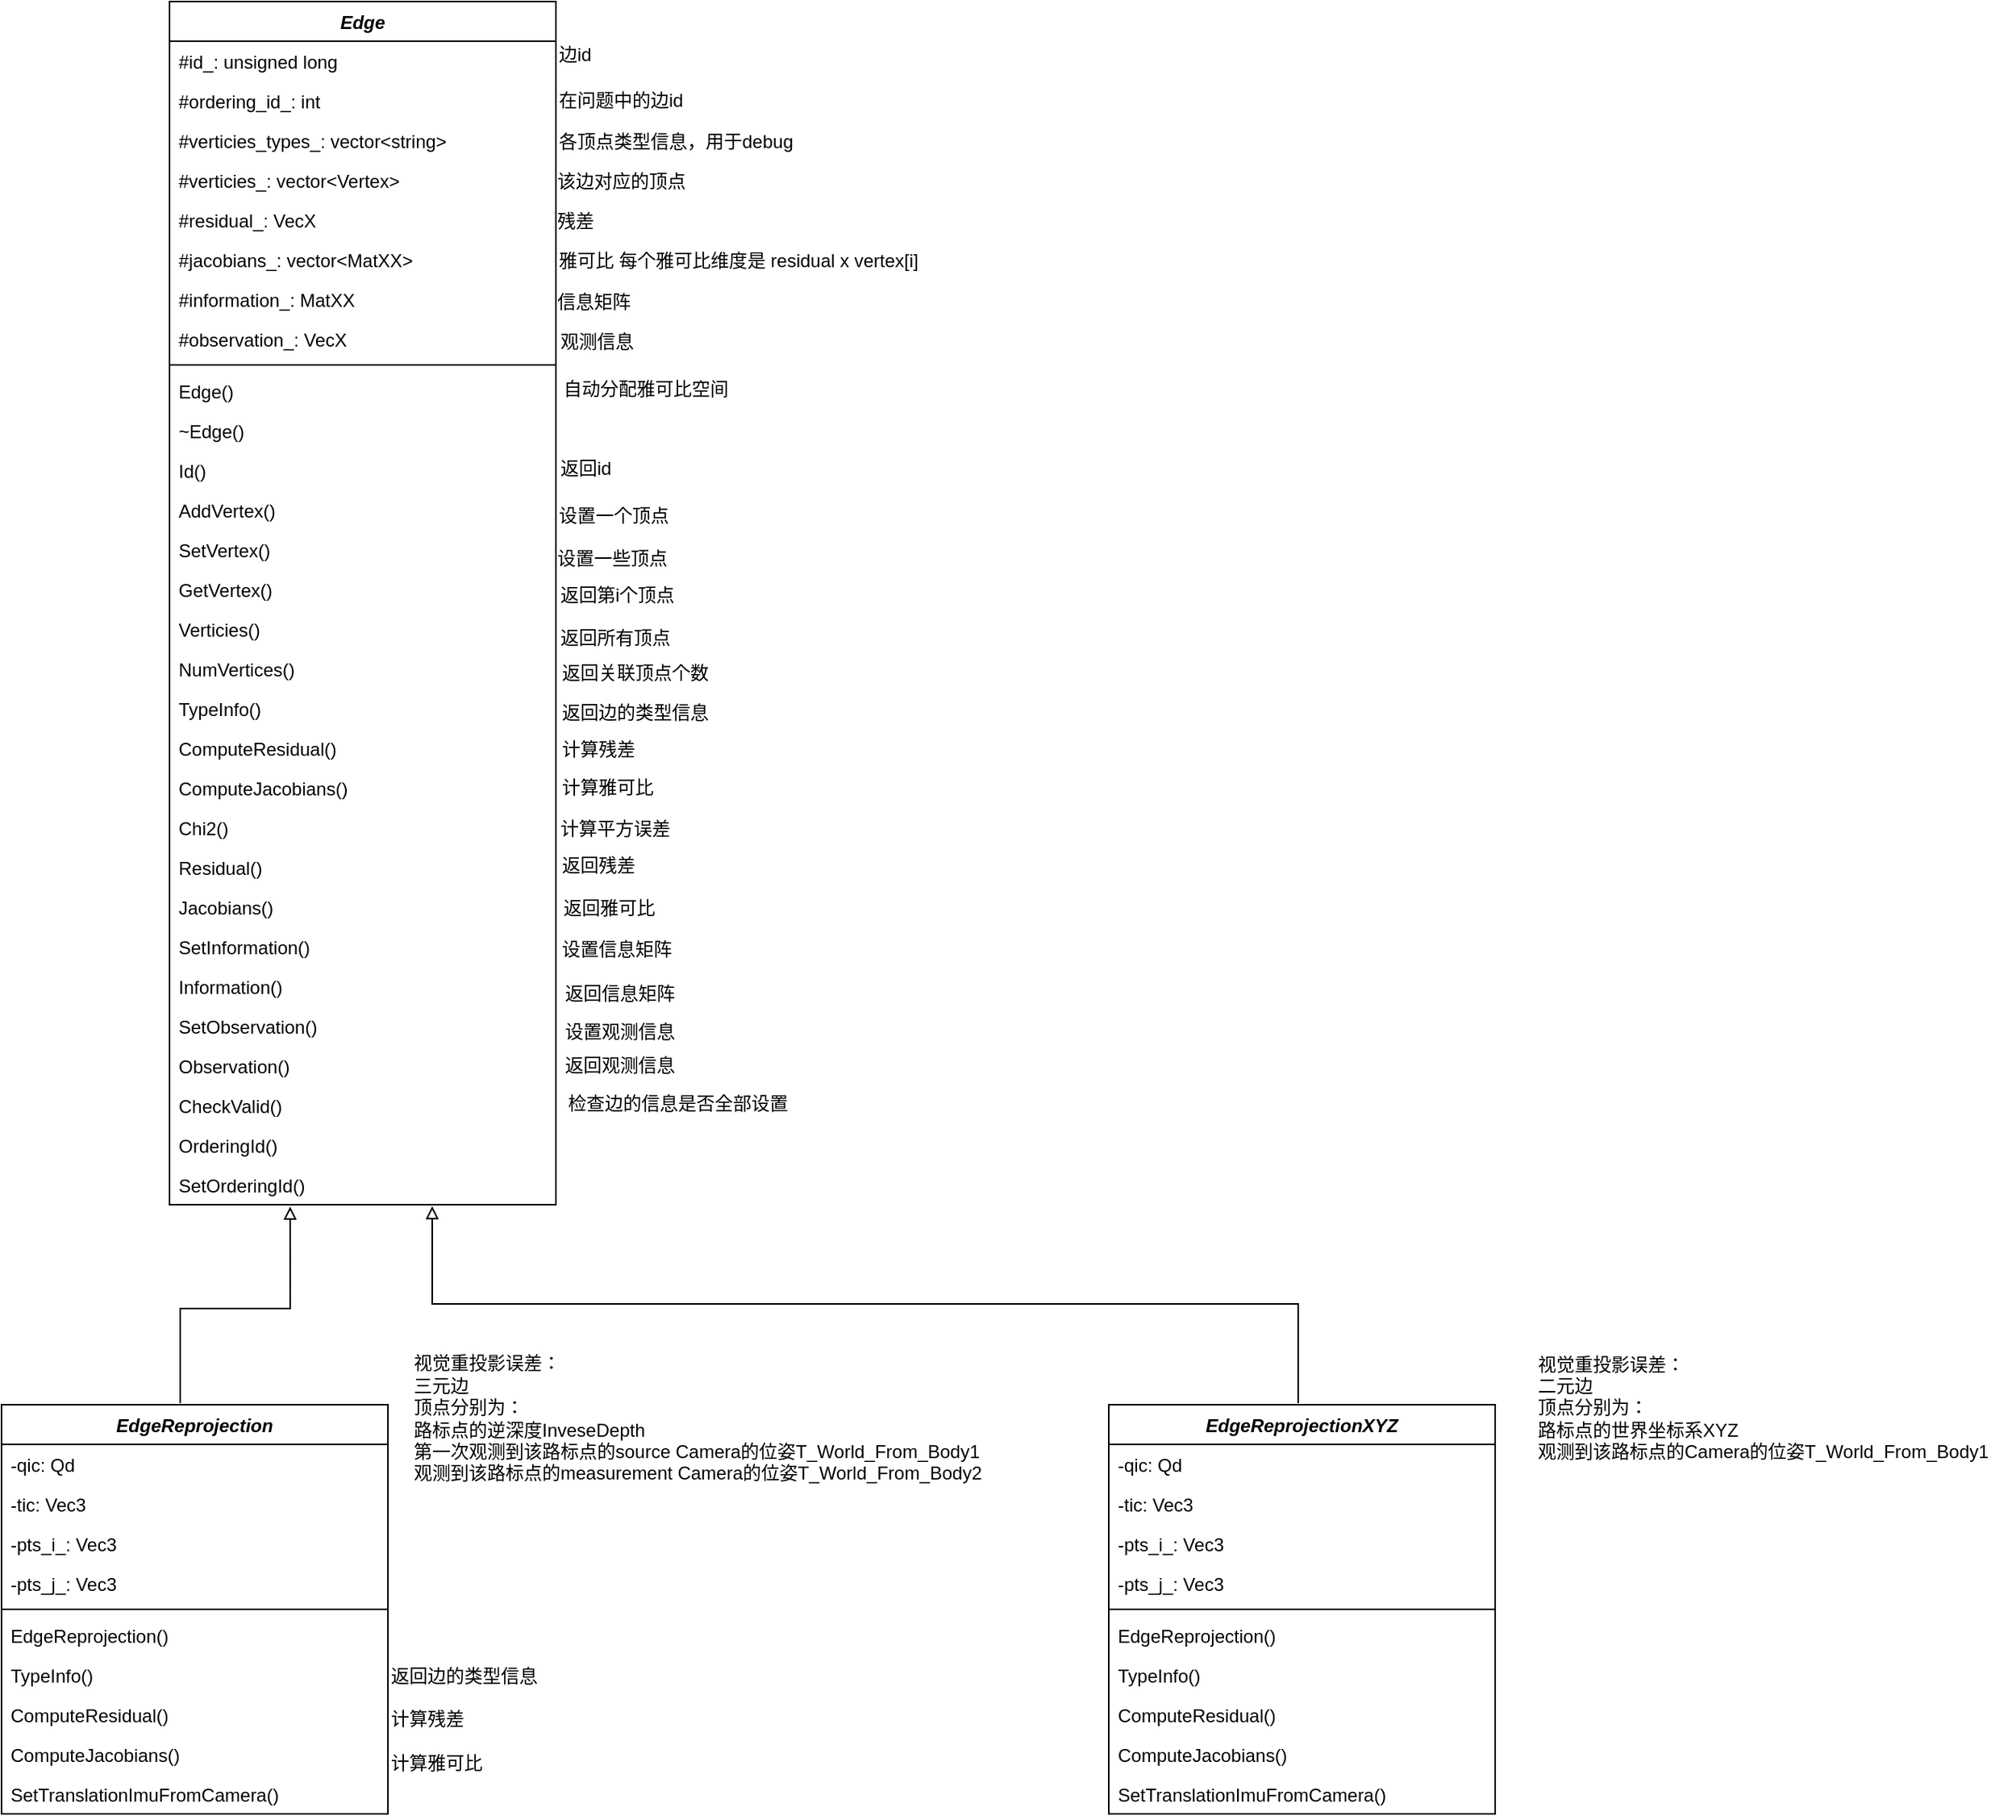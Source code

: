 <mxfile version="24.4.0" type="github">
  <diagram name="第 1 页" id="PMOZxPjxoQlB0c3pLiQU">
    <mxGraphModel dx="866" dy="671" grid="1" gridSize="1" guides="1" tooltips="1" connect="1" arrows="1" fold="1" page="1" pageScale="1" pageWidth="827" pageHeight="1169" math="0" shadow="0">
      <root>
        <mxCell id="0" />
        <mxCell id="1" parent="0" />
        <mxCell id="XembUIJC6HjosPzbzxdy-1" value="&lt;i&gt;Edge&lt;/i&gt;" style="swimlane;fontStyle=1;align=center;verticalAlign=top;childLayout=stackLayout;horizontal=1;startSize=26;horizontalStack=0;resizeParent=1;resizeParentMax=0;resizeLast=0;collapsible=1;marginBottom=0;whiteSpace=wrap;html=1;" vertex="1" parent="1">
          <mxGeometry x="986" y="9" width="253" height="788" as="geometry" />
        </mxCell>
        <mxCell id="XembUIJC6HjosPzbzxdy-2" value="#id_: unsigned long" style="text;strokeColor=none;fillColor=none;align=left;verticalAlign=top;spacingLeft=4;spacingRight=4;overflow=hidden;rotatable=0;points=[[0,0.5],[1,0.5]];portConstraint=eastwest;whiteSpace=wrap;html=1;" vertex="1" parent="XembUIJC6HjosPzbzxdy-1">
          <mxGeometry y="26" width="253" height="26" as="geometry" />
        </mxCell>
        <mxCell id="XembUIJC6HjosPzbzxdy-3" value="#ordering_id_: int" style="text;strokeColor=none;fillColor=none;align=left;verticalAlign=top;spacingLeft=4;spacingRight=4;overflow=hidden;rotatable=0;points=[[0,0.5],[1,0.5]];portConstraint=eastwest;whiteSpace=wrap;html=1;" vertex="1" parent="XembUIJC6HjosPzbzxdy-1">
          <mxGeometry y="52" width="253" height="26" as="geometry" />
        </mxCell>
        <mxCell id="XembUIJC6HjosPzbzxdy-4" value="#verticies_types_: vector&amp;lt;string&amp;gt;" style="text;strokeColor=none;fillColor=none;align=left;verticalAlign=top;spacingLeft=4;spacingRight=4;overflow=hidden;rotatable=0;points=[[0,0.5],[1,0.5]];portConstraint=eastwest;whiteSpace=wrap;html=1;" vertex="1" parent="XembUIJC6HjosPzbzxdy-1">
          <mxGeometry y="78" width="253" height="26" as="geometry" />
        </mxCell>
        <mxCell id="XembUIJC6HjosPzbzxdy-5" value="#verticies_: vector&amp;lt;Vertex&amp;gt;" style="text;strokeColor=none;fillColor=none;align=left;verticalAlign=top;spacingLeft=4;spacingRight=4;overflow=hidden;rotatable=0;points=[[0,0.5],[1,0.5]];portConstraint=eastwest;whiteSpace=wrap;html=1;" vertex="1" parent="XembUIJC6HjosPzbzxdy-1">
          <mxGeometry y="104" width="253" height="26" as="geometry" />
        </mxCell>
        <mxCell id="XembUIJC6HjosPzbzxdy-6" value="#residual_: VecX" style="text;strokeColor=none;fillColor=none;align=left;verticalAlign=top;spacingLeft=4;spacingRight=4;overflow=hidden;rotatable=0;points=[[0,0.5],[1,0.5]];portConstraint=eastwest;whiteSpace=wrap;html=1;" vertex="1" parent="XembUIJC6HjosPzbzxdy-1">
          <mxGeometry y="130" width="253" height="26" as="geometry" />
        </mxCell>
        <mxCell id="XembUIJC6HjosPzbzxdy-7" value="#jacobians_: vector&amp;lt;MatXX&amp;gt;" style="text;strokeColor=none;fillColor=none;align=left;verticalAlign=top;spacingLeft=4;spacingRight=4;overflow=hidden;rotatable=0;points=[[0,0.5],[1,0.5]];portConstraint=eastwest;whiteSpace=wrap;html=1;" vertex="1" parent="XembUIJC6HjosPzbzxdy-1">
          <mxGeometry y="156" width="253" height="26" as="geometry" />
        </mxCell>
        <mxCell id="XembUIJC6HjosPzbzxdy-8" value="#information_: MatXX" style="text;strokeColor=none;fillColor=none;align=left;verticalAlign=top;spacingLeft=4;spacingRight=4;overflow=hidden;rotatable=0;points=[[0,0.5],[1,0.5]];portConstraint=eastwest;whiteSpace=wrap;html=1;" vertex="1" parent="XembUIJC6HjosPzbzxdy-1">
          <mxGeometry y="182" width="253" height="26" as="geometry" />
        </mxCell>
        <mxCell id="XembUIJC6HjosPzbzxdy-9" value="#observation_: VecX" style="text;strokeColor=none;fillColor=none;align=left;verticalAlign=top;spacingLeft=4;spacingRight=4;overflow=hidden;rotatable=0;points=[[0,0.5],[1,0.5]];portConstraint=eastwest;whiteSpace=wrap;html=1;" vertex="1" parent="XembUIJC6HjosPzbzxdy-1">
          <mxGeometry y="208" width="253" height="26" as="geometry" />
        </mxCell>
        <mxCell id="XembUIJC6HjosPzbzxdy-32" value="" style="line;strokeWidth=1;fillColor=none;align=left;verticalAlign=middle;spacingTop=-1;spacingLeft=3;spacingRight=3;rotatable=0;labelPosition=right;points=[];portConstraint=eastwest;strokeColor=inherit;" vertex="1" parent="XembUIJC6HjosPzbzxdy-1">
          <mxGeometry y="234" width="253" height="8" as="geometry" />
        </mxCell>
        <mxCell id="XembUIJC6HjosPzbzxdy-33" value="Edge()" style="text;strokeColor=none;fillColor=none;align=left;verticalAlign=top;spacingLeft=4;spacingRight=4;overflow=hidden;rotatable=0;points=[[0,0.5],[1,0.5]];portConstraint=eastwest;whiteSpace=wrap;html=1;" vertex="1" parent="XembUIJC6HjosPzbzxdy-1">
          <mxGeometry y="242" width="253" height="26" as="geometry" />
        </mxCell>
        <mxCell id="XembUIJC6HjosPzbzxdy-34" value="~Edge()" style="text;strokeColor=none;fillColor=none;align=left;verticalAlign=top;spacingLeft=4;spacingRight=4;overflow=hidden;rotatable=0;points=[[0,0.5],[1,0.5]];portConstraint=eastwest;whiteSpace=wrap;html=1;" vertex="1" parent="XembUIJC6HjosPzbzxdy-1">
          <mxGeometry y="268" width="253" height="26" as="geometry" />
        </mxCell>
        <mxCell id="XembUIJC6HjosPzbzxdy-35" value="Id()" style="text;strokeColor=none;fillColor=none;align=left;verticalAlign=top;spacingLeft=4;spacingRight=4;overflow=hidden;rotatable=0;points=[[0,0.5],[1,0.5]];portConstraint=eastwest;whiteSpace=wrap;html=1;" vertex="1" parent="XembUIJC6HjosPzbzxdy-1">
          <mxGeometry y="294" width="253" height="26" as="geometry" />
        </mxCell>
        <mxCell id="XembUIJC6HjosPzbzxdy-36" value="AddVertex()" style="text;strokeColor=none;fillColor=none;align=left;verticalAlign=top;spacingLeft=4;spacingRight=4;overflow=hidden;rotatable=0;points=[[0,0.5],[1,0.5]];portConstraint=eastwest;whiteSpace=wrap;html=1;" vertex="1" parent="XembUIJC6HjosPzbzxdy-1">
          <mxGeometry y="320" width="253" height="26" as="geometry" />
        </mxCell>
        <mxCell id="XembUIJC6HjosPzbzxdy-37" value="SetVertex()" style="text;strokeColor=none;fillColor=none;align=left;verticalAlign=top;spacingLeft=4;spacingRight=4;overflow=hidden;rotatable=0;points=[[0,0.5],[1,0.5]];portConstraint=eastwest;whiteSpace=wrap;html=1;" vertex="1" parent="XembUIJC6HjosPzbzxdy-1">
          <mxGeometry y="346" width="253" height="26" as="geometry" />
        </mxCell>
        <mxCell id="XembUIJC6HjosPzbzxdy-38" value="GetVertex()" style="text;strokeColor=none;fillColor=none;align=left;verticalAlign=top;spacingLeft=4;spacingRight=4;overflow=hidden;rotatable=0;points=[[0,0.5],[1,0.5]];portConstraint=eastwest;whiteSpace=wrap;html=1;" vertex="1" parent="XembUIJC6HjosPzbzxdy-1">
          <mxGeometry y="372" width="253" height="26" as="geometry" />
        </mxCell>
        <mxCell id="XembUIJC6HjosPzbzxdy-39" value="Verticies()" style="text;strokeColor=none;fillColor=none;align=left;verticalAlign=top;spacingLeft=4;spacingRight=4;overflow=hidden;rotatable=0;points=[[0,0.5],[1,0.5]];portConstraint=eastwest;whiteSpace=wrap;html=1;" vertex="1" parent="XembUIJC6HjosPzbzxdy-1">
          <mxGeometry y="398" width="253" height="26" as="geometry" />
        </mxCell>
        <mxCell id="XembUIJC6HjosPzbzxdy-40" value="NumVertices()" style="text;strokeColor=none;fillColor=none;align=left;verticalAlign=top;spacingLeft=4;spacingRight=4;overflow=hidden;rotatable=0;points=[[0,0.5],[1,0.5]];portConstraint=eastwest;whiteSpace=wrap;html=1;" vertex="1" parent="XembUIJC6HjosPzbzxdy-1">
          <mxGeometry y="424" width="253" height="26" as="geometry" />
        </mxCell>
        <mxCell id="XembUIJC6HjosPzbzxdy-41" value="TypeInfo()" style="text;strokeColor=none;fillColor=none;align=left;verticalAlign=top;spacingLeft=4;spacingRight=4;overflow=hidden;rotatable=0;points=[[0,0.5],[1,0.5]];portConstraint=eastwest;whiteSpace=wrap;html=1;" vertex="1" parent="XembUIJC6HjosPzbzxdy-1">
          <mxGeometry y="450" width="253" height="26" as="geometry" />
        </mxCell>
        <mxCell id="XembUIJC6HjosPzbzxdy-42" value="ComputeResidual()" style="text;strokeColor=none;fillColor=none;align=left;verticalAlign=top;spacingLeft=4;spacingRight=4;overflow=hidden;rotatable=0;points=[[0,0.5],[1,0.5]];portConstraint=eastwest;whiteSpace=wrap;html=1;" vertex="1" parent="XembUIJC6HjosPzbzxdy-1">
          <mxGeometry y="476" width="253" height="26" as="geometry" />
        </mxCell>
        <mxCell id="XembUIJC6HjosPzbzxdy-43" value="ComputeJacobians()" style="text;strokeColor=none;fillColor=none;align=left;verticalAlign=top;spacingLeft=4;spacingRight=4;overflow=hidden;rotatable=0;points=[[0,0.5],[1,0.5]];portConstraint=eastwest;whiteSpace=wrap;html=1;" vertex="1" parent="XembUIJC6HjosPzbzxdy-1">
          <mxGeometry y="502" width="253" height="26" as="geometry" />
        </mxCell>
        <mxCell id="XembUIJC6HjosPzbzxdy-44" value="Chi2()" style="text;strokeColor=none;fillColor=none;align=left;verticalAlign=top;spacingLeft=4;spacingRight=4;overflow=hidden;rotatable=0;points=[[0,0.5],[1,0.5]];portConstraint=eastwest;whiteSpace=wrap;html=1;" vertex="1" parent="XembUIJC6HjosPzbzxdy-1">
          <mxGeometry y="528" width="253" height="26" as="geometry" />
        </mxCell>
        <mxCell id="XembUIJC6HjosPzbzxdy-45" value="Residual()" style="text;strokeColor=none;fillColor=none;align=left;verticalAlign=top;spacingLeft=4;spacingRight=4;overflow=hidden;rotatable=0;points=[[0,0.5],[1,0.5]];portConstraint=eastwest;whiteSpace=wrap;html=1;" vertex="1" parent="XembUIJC6HjosPzbzxdy-1">
          <mxGeometry y="554" width="253" height="26" as="geometry" />
        </mxCell>
        <mxCell id="XembUIJC6HjosPzbzxdy-46" value="Jacobians()" style="text;strokeColor=none;fillColor=none;align=left;verticalAlign=top;spacingLeft=4;spacingRight=4;overflow=hidden;rotatable=0;points=[[0,0.5],[1,0.5]];portConstraint=eastwest;whiteSpace=wrap;html=1;" vertex="1" parent="XembUIJC6HjosPzbzxdy-1">
          <mxGeometry y="580" width="253" height="26" as="geometry" />
        </mxCell>
        <mxCell id="XembUIJC6HjosPzbzxdy-47" value="SetInformation()" style="text;strokeColor=none;fillColor=none;align=left;verticalAlign=top;spacingLeft=4;spacingRight=4;overflow=hidden;rotatable=0;points=[[0,0.5],[1,0.5]];portConstraint=eastwest;whiteSpace=wrap;html=1;" vertex="1" parent="XembUIJC6HjosPzbzxdy-1">
          <mxGeometry y="606" width="253" height="26" as="geometry" />
        </mxCell>
        <mxCell id="XembUIJC6HjosPzbzxdy-48" value="Information()" style="text;strokeColor=none;fillColor=none;align=left;verticalAlign=top;spacingLeft=4;spacingRight=4;overflow=hidden;rotatable=0;points=[[0,0.5],[1,0.5]];portConstraint=eastwest;whiteSpace=wrap;html=1;" vertex="1" parent="XembUIJC6HjosPzbzxdy-1">
          <mxGeometry y="632" width="253" height="26" as="geometry" />
        </mxCell>
        <mxCell id="XembUIJC6HjosPzbzxdy-49" value="SetObservation()" style="text;strokeColor=none;fillColor=none;align=left;verticalAlign=top;spacingLeft=4;spacingRight=4;overflow=hidden;rotatable=0;points=[[0,0.5],[1,0.5]];portConstraint=eastwest;whiteSpace=wrap;html=1;" vertex="1" parent="XembUIJC6HjosPzbzxdy-1">
          <mxGeometry y="658" width="253" height="26" as="geometry" />
        </mxCell>
        <mxCell id="XembUIJC6HjosPzbzxdy-50" value="Observation()" style="text;strokeColor=none;fillColor=none;align=left;verticalAlign=top;spacingLeft=4;spacingRight=4;overflow=hidden;rotatable=0;points=[[0,0.5],[1,0.5]];portConstraint=eastwest;whiteSpace=wrap;html=1;" vertex="1" parent="XembUIJC6HjosPzbzxdy-1">
          <mxGeometry y="684" width="253" height="26" as="geometry" />
        </mxCell>
        <mxCell id="XembUIJC6HjosPzbzxdy-51" value="CheckValid()" style="text;strokeColor=none;fillColor=none;align=left;verticalAlign=top;spacingLeft=4;spacingRight=4;overflow=hidden;rotatable=0;points=[[0,0.5],[1,0.5]];portConstraint=eastwest;whiteSpace=wrap;html=1;" vertex="1" parent="XembUIJC6HjosPzbzxdy-1">
          <mxGeometry y="710" width="253" height="26" as="geometry" />
        </mxCell>
        <mxCell id="XembUIJC6HjosPzbzxdy-52" value="OrderingId()" style="text;strokeColor=none;fillColor=none;align=left;verticalAlign=top;spacingLeft=4;spacingRight=4;overflow=hidden;rotatable=0;points=[[0,0.5],[1,0.5]];portConstraint=eastwest;whiteSpace=wrap;html=1;" vertex="1" parent="XembUIJC6HjosPzbzxdy-1">
          <mxGeometry y="736" width="253" height="26" as="geometry" />
        </mxCell>
        <mxCell id="XembUIJC6HjosPzbzxdy-53" value="SetOrderingId()" style="text;strokeColor=none;fillColor=none;align=left;verticalAlign=top;spacingLeft=4;spacingRight=4;overflow=hidden;rotatable=0;points=[[0,0.5],[1,0.5]];portConstraint=eastwest;whiteSpace=wrap;html=1;" vertex="1" parent="XembUIJC6HjosPzbzxdy-1">
          <mxGeometry y="762" width="253" height="26" as="geometry" />
        </mxCell>
        <mxCell id="XembUIJC6HjosPzbzxdy-69" value="边id" style="text;html=1;align=left;verticalAlign=middle;resizable=0;points=[];autosize=1;strokeColor=none;fillColor=none;" vertex="1" parent="1">
          <mxGeometry x="1238.5" y="29" width="40" height="30" as="geometry" />
        </mxCell>
        <mxCell id="XembUIJC6HjosPzbzxdy-70" value="各顶点类型信息，用于debug" style="text;html=1;align=left;verticalAlign=middle;resizable=0;points=[];autosize=1;strokeColor=none;fillColor=none;" vertex="1" parent="1">
          <mxGeometry x="1239" y="87" width="172" height="27" as="geometry" />
        </mxCell>
        <mxCell id="XembUIJC6HjosPzbzxdy-71" value="该边对应的顶点" style="text;html=1;align=left;verticalAlign=middle;resizable=0;points=[];autosize=1;strokeColor=none;fillColor=none;" vertex="1" parent="1">
          <mxGeometry x="1237.5" y="113" width="103" height="27" as="geometry" />
        </mxCell>
        <mxCell id="XembUIJC6HjosPzbzxdy-73" value="观测信息" style="text;html=1;align=left;verticalAlign=middle;resizable=0;points=[];autosize=1;strokeColor=none;fillColor=none;" vertex="1" parent="1">
          <mxGeometry x="1239.5" y="218" width="67" height="27" as="geometry" />
        </mxCell>
        <mxCell id="XembUIJC6HjosPzbzxdy-74" value="设置一个顶点" style="text;html=1;align=left;verticalAlign=middle;resizable=0;points=[];autosize=1;strokeColor=none;fillColor=none;" vertex="1" parent="1">
          <mxGeometry x="1238.5" y="332" width="91" height="27" as="geometry" />
        </mxCell>
        <mxCell id="XembUIJC6HjosPzbzxdy-75" value="返回第i个顶点" style="text;html=1;align=left;verticalAlign=middle;resizable=0;points=[];autosize=1;strokeColor=none;fillColor=none;" vertex="1" parent="1">
          <mxGeometry x="1239.5" y="384" width="94" height="27" as="geometry" />
        </mxCell>
        <mxCell id="XembUIJC6HjosPzbzxdy-76" value="返回所有顶点" style="text;html=1;align=left;verticalAlign=middle;resizable=0;points=[];autosize=1;strokeColor=none;fillColor=none;" vertex="1" parent="1">
          <mxGeometry x="1239.5" y="412" width="91" height="27" as="geometry" />
        </mxCell>
        <mxCell id="XembUIJC6HjosPzbzxdy-80" value="返回信息矩阵" style="text;html=1;align=left;verticalAlign=middle;resizable=0;points=[];autosize=1;strokeColor=none;fillColor=none;" vertex="1" parent="1">
          <mxGeometry x="1242.5" y="645" width="91" height="27" as="geometry" />
        </mxCell>
        <mxCell id="XembUIJC6HjosPzbzxdy-89" value="检查边的信息是否全部设置" style="text;html=1;align=left;verticalAlign=middle;resizable=0;points=[];autosize=1;strokeColor=none;fillColor=none;" vertex="1" parent="1">
          <mxGeometry x="1245" y="717" width="163" height="27" as="geometry" />
        </mxCell>
        <mxCell id="XembUIJC6HjosPzbzxdy-117" value="在问题中的边id" style="text;html=1;align=left;verticalAlign=middle;resizable=0;points=[];autosize=1;strokeColor=none;fillColor=none;" vertex="1" parent="1">
          <mxGeometry x="1238.5" y="59" width="100" height="30" as="geometry" />
        </mxCell>
        <mxCell id="XembUIJC6HjosPzbzxdy-118" value="残差" style="text;html=1;align=left;verticalAlign=middle;resizable=0;points=[];autosize=1;strokeColor=none;fillColor=none;" vertex="1" parent="1">
          <mxGeometry x="1238" y="139" width="43" height="27" as="geometry" />
        </mxCell>
        <mxCell id="XembUIJC6HjosPzbzxdy-119" value="雅可比 每个雅可比维度是 residual x vertex[i]" style="text;html=1;align=left;verticalAlign=middle;resizable=0;points=[];autosize=1;strokeColor=none;fillColor=none;" vertex="1" parent="1">
          <mxGeometry x="1239" y="165" width="254" height="27" as="geometry" />
        </mxCell>
        <mxCell id="XembUIJC6HjosPzbzxdy-120" value="信息矩阵" style="text;html=1;align=left;verticalAlign=middle;resizable=0;points=[];autosize=1;strokeColor=none;fillColor=none;" vertex="1" parent="1">
          <mxGeometry x="1237.5" y="192" width="67" height="27" as="geometry" />
        </mxCell>
        <mxCell id="XembUIJC6HjosPzbzxdy-121" value="自动分配雅可比空间" style="text;html=1;align=left;verticalAlign=middle;resizable=0;points=[];autosize=1;strokeColor=none;fillColor=none;" vertex="1" parent="1">
          <mxGeometry x="1242" y="249" width="127" height="27" as="geometry" />
        </mxCell>
        <mxCell id="XembUIJC6HjosPzbzxdy-122" value="返回id" style="text;html=1;align=left;verticalAlign=middle;resizable=0;points=[];autosize=1;strokeColor=none;fillColor=none;" vertex="1" parent="1">
          <mxGeometry x="1240" y="301" width="52" height="27" as="geometry" />
        </mxCell>
        <mxCell id="XembUIJC6HjosPzbzxdy-123" value="设置一些顶点" style="text;html=1;align=left;verticalAlign=middle;resizable=0;points=[];autosize=1;strokeColor=none;fillColor=none;" vertex="1" parent="1">
          <mxGeometry x="1238" y="360" width="91" height="27" as="geometry" />
        </mxCell>
        <mxCell id="XembUIJC6HjosPzbzxdy-124" value="返回关联顶点个数" style="text;html=1;align=left;verticalAlign=middle;resizable=0;points=[];autosize=1;strokeColor=none;fillColor=none;" vertex="1" parent="1">
          <mxGeometry x="1241" y="435" width="115" height="27" as="geometry" />
        </mxCell>
        <mxCell id="XembUIJC6HjosPzbzxdy-125" value="返回边的类型信息" style="text;html=1;align=left;verticalAlign=middle;resizable=0;points=[];autosize=1;strokeColor=none;fillColor=none;" vertex="1" parent="1">
          <mxGeometry x="1241" y="461" width="115" height="27" as="geometry" />
        </mxCell>
        <mxCell id="XembUIJC6HjosPzbzxdy-126" value="计算残差" style="text;html=1;align=left;verticalAlign=middle;resizable=0;points=[];autosize=1;strokeColor=none;fillColor=none;" vertex="1" parent="1">
          <mxGeometry x="1241" y="485" width="67" height="27" as="geometry" />
        </mxCell>
        <mxCell id="XembUIJC6HjosPzbzxdy-127" value="计算雅可比" style="text;html=1;align=left;verticalAlign=middle;resizable=0;points=[];autosize=1;strokeColor=none;fillColor=none;" vertex="1" parent="1">
          <mxGeometry x="1241" y="510" width="79" height="27" as="geometry" />
        </mxCell>
        <mxCell id="XembUIJC6HjosPzbzxdy-128" value="计算平方误差" style="text;html=1;align=left;verticalAlign=middle;resizable=0;points=[];autosize=1;strokeColor=none;fillColor=none;" vertex="1" parent="1">
          <mxGeometry x="1239.5" y="537" width="91" height="27" as="geometry" />
        </mxCell>
        <mxCell id="XembUIJC6HjosPzbzxdy-129" value="返回残差" style="text;html=1;align=left;verticalAlign=middle;resizable=0;points=[];autosize=1;strokeColor=none;fillColor=none;" vertex="1" parent="1">
          <mxGeometry x="1241" y="561" width="67" height="27" as="geometry" />
        </mxCell>
        <mxCell id="XembUIJC6HjosPzbzxdy-130" value="返回雅可比" style="text;html=1;align=left;verticalAlign=middle;resizable=0;points=[];autosize=1;strokeColor=none;fillColor=none;" vertex="1" parent="1">
          <mxGeometry x="1241.5" y="589" width="79" height="27" as="geometry" />
        </mxCell>
        <mxCell id="XembUIJC6HjosPzbzxdy-131" value="设置信息矩阵" style="text;html=1;align=left;verticalAlign=middle;resizable=0;points=[];autosize=1;strokeColor=none;fillColor=none;" vertex="1" parent="1">
          <mxGeometry x="1241" y="616" width="91" height="27" as="geometry" />
        </mxCell>
        <mxCell id="XembUIJC6HjosPzbzxdy-132" value="设置观测信息" style="text;html=1;align=left;verticalAlign=middle;resizable=0;points=[];autosize=1;strokeColor=none;fillColor=none;" vertex="1" parent="1">
          <mxGeometry x="1242.5" y="670" width="91" height="27" as="geometry" />
        </mxCell>
        <mxCell id="XembUIJC6HjosPzbzxdy-133" value="返回观测信息" style="text;html=1;align=left;verticalAlign=middle;resizable=0;points=[];autosize=1;strokeColor=none;fillColor=none;" vertex="1" parent="1">
          <mxGeometry x="1243" y="692" width="91" height="27" as="geometry" />
        </mxCell>
        <mxCell id="XembUIJC6HjosPzbzxdy-137" value="" style="endArrow=block;html=1;rounded=0;entryX=0.407;entryY=1.125;entryDx=0;entryDy=0;entryPerimeter=0;edgeStyle=orthogonalEdgeStyle;endFill=0;" edge="1" parent="1">
          <mxGeometry width="50" height="50" relative="1" as="geometry">
            <mxPoint x="993" y="927" as="sourcePoint" />
            <mxPoint x="1064.971" y="798.25" as="targetPoint" />
            <Array as="points">
              <mxPoint x="993" y="927" />
              <mxPoint x="993" y="865" />
              <mxPoint x="1065" y="865" />
            </Array>
          </mxGeometry>
        </mxCell>
        <mxCell id="XembUIJC6HjosPzbzxdy-138" value="&lt;i&gt;EdgeReprojection&lt;/i&gt;" style="swimlane;fontStyle=1;align=center;verticalAlign=top;childLayout=stackLayout;horizontal=1;startSize=26;horizontalStack=0;resizeParent=1;resizeParentMax=0;resizeLast=0;collapsible=1;marginBottom=0;whiteSpace=wrap;html=1;" vertex="1" parent="1">
          <mxGeometry x="876" y="928" width="253" height="268" as="geometry" />
        </mxCell>
        <mxCell id="XembUIJC6HjosPzbzxdy-143" value="-qic: Qd" style="text;strokeColor=none;fillColor=none;align=left;verticalAlign=top;spacingLeft=4;spacingRight=4;overflow=hidden;rotatable=0;points=[[0,0.5],[1,0.5]];portConstraint=eastwest;whiteSpace=wrap;html=1;" vertex="1" parent="XembUIJC6HjosPzbzxdy-138">
          <mxGeometry y="26" width="253" height="26" as="geometry" />
        </mxCell>
        <mxCell id="XembUIJC6HjosPzbzxdy-144" value="-tic: Vec3" style="text;strokeColor=none;fillColor=none;align=left;verticalAlign=top;spacingLeft=4;spacingRight=4;overflow=hidden;rotatable=0;points=[[0,0.5],[1,0.5]];portConstraint=eastwest;whiteSpace=wrap;html=1;" vertex="1" parent="XembUIJC6HjosPzbzxdy-138">
          <mxGeometry y="52" width="253" height="26" as="geometry" />
        </mxCell>
        <mxCell id="XembUIJC6HjosPzbzxdy-145" value="-pts_i_: Vec3" style="text;strokeColor=none;fillColor=none;align=left;verticalAlign=top;spacingLeft=4;spacingRight=4;overflow=hidden;rotatable=0;points=[[0,0.5],[1,0.5]];portConstraint=eastwest;whiteSpace=wrap;html=1;" vertex="1" parent="XembUIJC6HjosPzbzxdy-138">
          <mxGeometry y="78" width="253" height="26" as="geometry" />
        </mxCell>
        <mxCell id="XembUIJC6HjosPzbzxdy-146" value="-pts_j_: Vec3" style="text;strokeColor=none;fillColor=none;align=left;verticalAlign=top;spacingLeft=4;spacingRight=4;overflow=hidden;rotatable=0;points=[[0,0.5],[1,0.5]];portConstraint=eastwest;whiteSpace=wrap;html=1;" vertex="1" parent="XembUIJC6HjosPzbzxdy-138">
          <mxGeometry y="104" width="253" height="26" as="geometry" />
        </mxCell>
        <mxCell id="XembUIJC6HjosPzbzxdy-147" value="" style="line;strokeWidth=1;fillColor=none;align=left;verticalAlign=middle;spacingTop=-1;spacingLeft=3;spacingRight=3;rotatable=0;labelPosition=right;points=[];portConstraint=eastwest;strokeColor=inherit;" vertex="1" parent="XembUIJC6HjosPzbzxdy-138">
          <mxGeometry y="130" width="253" height="8" as="geometry" />
        </mxCell>
        <mxCell id="XembUIJC6HjosPzbzxdy-148" value="EdgeReprojection()" style="text;strokeColor=none;fillColor=none;align=left;verticalAlign=top;spacingLeft=4;spacingRight=4;overflow=hidden;rotatable=0;points=[[0,0.5],[1,0.5]];portConstraint=eastwest;whiteSpace=wrap;html=1;" vertex="1" parent="XembUIJC6HjosPzbzxdy-138">
          <mxGeometry y="138" width="253" height="26" as="geometry" />
        </mxCell>
        <mxCell id="XembUIJC6HjosPzbzxdy-149" value="TypeInfo()" style="text;strokeColor=none;fillColor=none;align=left;verticalAlign=top;spacingLeft=4;spacingRight=4;overflow=hidden;rotatable=0;points=[[0,0.5],[1,0.5]];portConstraint=eastwest;whiteSpace=wrap;html=1;" vertex="1" parent="XembUIJC6HjosPzbzxdy-138">
          <mxGeometry y="164" width="253" height="26" as="geometry" />
        </mxCell>
        <mxCell id="XembUIJC6HjosPzbzxdy-150" value="ComputeResidual()" style="text;strokeColor=none;fillColor=none;align=left;verticalAlign=top;spacingLeft=4;spacingRight=4;overflow=hidden;rotatable=0;points=[[0,0.5],[1,0.5]];portConstraint=eastwest;whiteSpace=wrap;html=1;" vertex="1" parent="XembUIJC6HjosPzbzxdy-138">
          <mxGeometry y="190" width="253" height="26" as="geometry" />
        </mxCell>
        <mxCell id="XembUIJC6HjosPzbzxdy-151" value="ComputeJacobians()" style="text;strokeColor=none;fillColor=none;align=left;verticalAlign=top;spacingLeft=4;spacingRight=4;overflow=hidden;rotatable=0;points=[[0,0.5],[1,0.5]];portConstraint=eastwest;whiteSpace=wrap;html=1;" vertex="1" parent="XembUIJC6HjosPzbzxdy-138">
          <mxGeometry y="216" width="253" height="26" as="geometry" />
        </mxCell>
        <mxCell id="XembUIJC6HjosPzbzxdy-152" value="SetTranslationImuFromCamera()" style="text;strokeColor=none;fillColor=none;align=left;verticalAlign=top;spacingLeft=4;spacingRight=4;overflow=hidden;rotatable=0;points=[[0,0.5],[1,0.5]];portConstraint=eastwest;whiteSpace=wrap;html=1;" vertex="1" parent="XembUIJC6HjosPzbzxdy-138">
          <mxGeometry y="242" width="253" height="26" as="geometry" />
        </mxCell>
        <mxCell id="XembUIJC6HjosPzbzxdy-169" value="视觉重投影误差：&lt;div&gt;三元边&lt;br&gt;顶点分别为：&lt;/div&gt;&lt;div&gt;路标点的逆深度InveseDepth&lt;br&gt;第一次观测到该路标点的source Camera的位姿T_World_From_Body1&lt;br&gt;观测到该路标点的measurement Camera的位姿&lt;span style=&quot;background-color: initial;&quot;&gt;T_World_From_Body2&lt;/span&gt;&lt;/div&gt;" style="text;html=1;align=left;verticalAlign=middle;resizable=0;points=[];autosize=1;strokeColor=none;fillColor=none;" vertex="1" parent="1">
          <mxGeometry x="1143.5" y="887" width="391" height="99" as="geometry" />
        </mxCell>
        <mxCell id="XembUIJC6HjosPzbzxdy-170" value="返回边的类型信息" style="text;html=1;align=left;verticalAlign=middle;resizable=0;points=[];autosize=1;strokeColor=none;fillColor=none;" vertex="1" parent="1">
          <mxGeometry x="1129" y="1092" width="115" height="27" as="geometry" />
        </mxCell>
        <mxCell id="XembUIJC6HjosPzbzxdy-171" value="计算残差" style="text;html=1;align=left;verticalAlign=middle;resizable=0;points=[];autosize=1;strokeColor=none;fillColor=none;" vertex="1" parent="1">
          <mxGeometry x="1129" y="1120" width="67" height="27" as="geometry" />
        </mxCell>
        <mxCell id="XembUIJC6HjosPzbzxdy-172" value="计算雅可比" style="text;html=1;align=left;verticalAlign=middle;resizable=0;points=[];autosize=1;strokeColor=none;fillColor=none;" vertex="1" parent="1">
          <mxGeometry x="1129" y="1149" width="79" height="27" as="geometry" />
        </mxCell>
        <mxCell id="XembUIJC6HjosPzbzxdy-173" value="&lt;i&gt;EdgeReprojectionXYZ&lt;/i&gt;" style="swimlane;fontStyle=1;align=center;verticalAlign=top;childLayout=stackLayout;horizontal=1;startSize=26;horizontalStack=0;resizeParent=1;resizeParentMax=0;resizeLast=0;collapsible=1;marginBottom=0;whiteSpace=wrap;html=1;" vertex="1" parent="1">
          <mxGeometry x="1601" y="928" width="253" height="268" as="geometry" />
        </mxCell>
        <mxCell id="XembUIJC6HjosPzbzxdy-174" value="-qic: Qd" style="text;strokeColor=none;fillColor=none;align=left;verticalAlign=top;spacingLeft=4;spacingRight=4;overflow=hidden;rotatable=0;points=[[0,0.5],[1,0.5]];portConstraint=eastwest;whiteSpace=wrap;html=1;" vertex="1" parent="XembUIJC6HjosPzbzxdy-173">
          <mxGeometry y="26" width="253" height="26" as="geometry" />
        </mxCell>
        <mxCell id="XembUIJC6HjosPzbzxdy-175" value="-tic: Vec3" style="text;strokeColor=none;fillColor=none;align=left;verticalAlign=top;spacingLeft=4;spacingRight=4;overflow=hidden;rotatable=0;points=[[0,0.5],[1,0.5]];portConstraint=eastwest;whiteSpace=wrap;html=1;" vertex="1" parent="XembUIJC6HjosPzbzxdy-173">
          <mxGeometry y="52" width="253" height="26" as="geometry" />
        </mxCell>
        <mxCell id="XembUIJC6HjosPzbzxdy-176" value="-pts_i_: Vec3" style="text;strokeColor=none;fillColor=none;align=left;verticalAlign=top;spacingLeft=4;spacingRight=4;overflow=hidden;rotatable=0;points=[[0,0.5],[1,0.5]];portConstraint=eastwest;whiteSpace=wrap;html=1;" vertex="1" parent="XembUIJC6HjosPzbzxdy-173">
          <mxGeometry y="78" width="253" height="26" as="geometry" />
        </mxCell>
        <mxCell id="XembUIJC6HjosPzbzxdy-177" value="-pts_j_: Vec3" style="text;strokeColor=none;fillColor=none;align=left;verticalAlign=top;spacingLeft=4;spacingRight=4;overflow=hidden;rotatable=0;points=[[0,0.5],[1,0.5]];portConstraint=eastwest;whiteSpace=wrap;html=1;" vertex="1" parent="XembUIJC6HjosPzbzxdy-173">
          <mxGeometry y="104" width="253" height="26" as="geometry" />
        </mxCell>
        <mxCell id="XembUIJC6HjosPzbzxdy-178" value="" style="line;strokeWidth=1;fillColor=none;align=left;verticalAlign=middle;spacingTop=-1;spacingLeft=3;spacingRight=3;rotatable=0;labelPosition=right;points=[];portConstraint=eastwest;strokeColor=inherit;" vertex="1" parent="XembUIJC6HjosPzbzxdy-173">
          <mxGeometry y="130" width="253" height="8" as="geometry" />
        </mxCell>
        <mxCell id="XembUIJC6HjosPzbzxdy-179" value="EdgeReprojection()" style="text;strokeColor=none;fillColor=none;align=left;verticalAlign=top;spacingLeft=4;spacingRight=4;overflow=hidden;rotatable=0;points=[[0,0.5],[1,0.5]];portConstraint=eastwest;whiteSpace=wrap;html=1;" vertex="1" parent="XembUIJC6HjosPzbzxdy-173">
          <mxGeometry y="138" width="253" height="26" as="geometry" />
        </mxCell>
        <mxCell id="XembUIJC6HjosPzbzxdy-180" value="TypeInfo()" style="text;strokeColor=none;fillColor=none;align=left;verticalAlign=top;spacingLeft=4;spacingRight=4;overflow=hidden;rotatable=0;points=[[0,0.5],[1,0.5]];portConstraint=eastwest;whiteSpace=wrap;html=1;" vertex="1" parent="XembUIJC6HjosPzbzxdy-173">
          <mxGeometry y="164" width="253" height="26" as="geometry" />
        </mxCell>
        <mxCell id="XembUIJC6HjosPzbzxdy-181" value="ComputeResidual()" style="text;strokeColor=none;fillColor=none;align=left;verticalAlign=top;spacingLeft=4;spacingRight=4;overflow=hidden;rotatable=0;points=[[0,0.5],[1,0.5]];portConstraint=eastwest;whiteSpace=wrap;html=1;" vertex="1" parent="XembUIJC6HjosPzbzxdy-173">
          <mxGeometry y="190" width="253" height="26" as="geometry" />
        </mxCell>
        <mxCell id="XembUIJC6HjosPzbzxdy-182" value="ComputeJacobians()" style="text;strokeColor=none;fillColor=none;align=left;verticalAlign=top;spacingLeft=4;spacingRight=4;overflow=hidden;rotatable=0;points=[[0,0.5],[1,0.5]];portConstraint=eastwest;whiteSpace=wrap;html=1;" vertex="1" parent="XembUIJC6HjosPzbzxdy-173">
          <mxGeometry y="216" width="253" height="26" as="geometry" />
        </mxCell>
        <mxCell id="XembUIJC6HjosPzbzxdy-183" value="SetTranslationImuFromCamera()" style="text;strokeColor=none;fillColor=none;align=left;verticalAlign=top;spacingLeft=4;spacingRight=4;overflow=hidden;rotatable=0;points=[[0,0.5],[1,0.5]];portConstraint=eastwest;whiteSpace=wrap;html=1;" vertex="1" parent="XembUIJC6HjosPzbzxdy-173">
          <mxGeometry y="242" width="253" height="26" as="geometry" />
        </mxCell>
        <mxCell id="XembUIJC6HjosPzbzxdy-184" value="视觉重投影误差：&lt;div&gt;二元边&lt;br&gt;顶点分别为：&lt;/div&gt;&lt;div&gt;路标点的世界坐标系XYZ&lt;/div&gt;&lt;div&gt;观测到该路标点的Camera的位姿T_World_From_Body1&lt;br&gt;&lt;/div&gt;" style="text;html=1;align=left;verticalAlign=middle;resizable=0;points=[];autosize=1;strokeColor=none;fillColor=none;" vertex="1" parent="1">
          <mxGeometry x="1880" y="887" width="314" height="85" as="geometry" />
        </mxCell>
        <mxCell id="XembUIJC6HjosPzbzxdy-185" value="" style="endArrow=block;html=1;rounded=0;edgeStyle=orthogonalEdgeStyle;endFill=0;" edge="1" parent="1">
          <mxGeometry width="50" height="50" relative="1" as="geometry">
            <mxPoint x="1725" y="927" as="sourcePoint" />
            <mxPoint x="1158" y="798" as="targetPoint" />
            <Array as="points">
              <mxPoint x="1725" y="862" />
              <mxPoint x="1158" y="862" />
            </Array>
          </mxGeometry>
        </mxCell>
      </root>
    </mxGraphModel>
  </diagram>
</mxfile>

